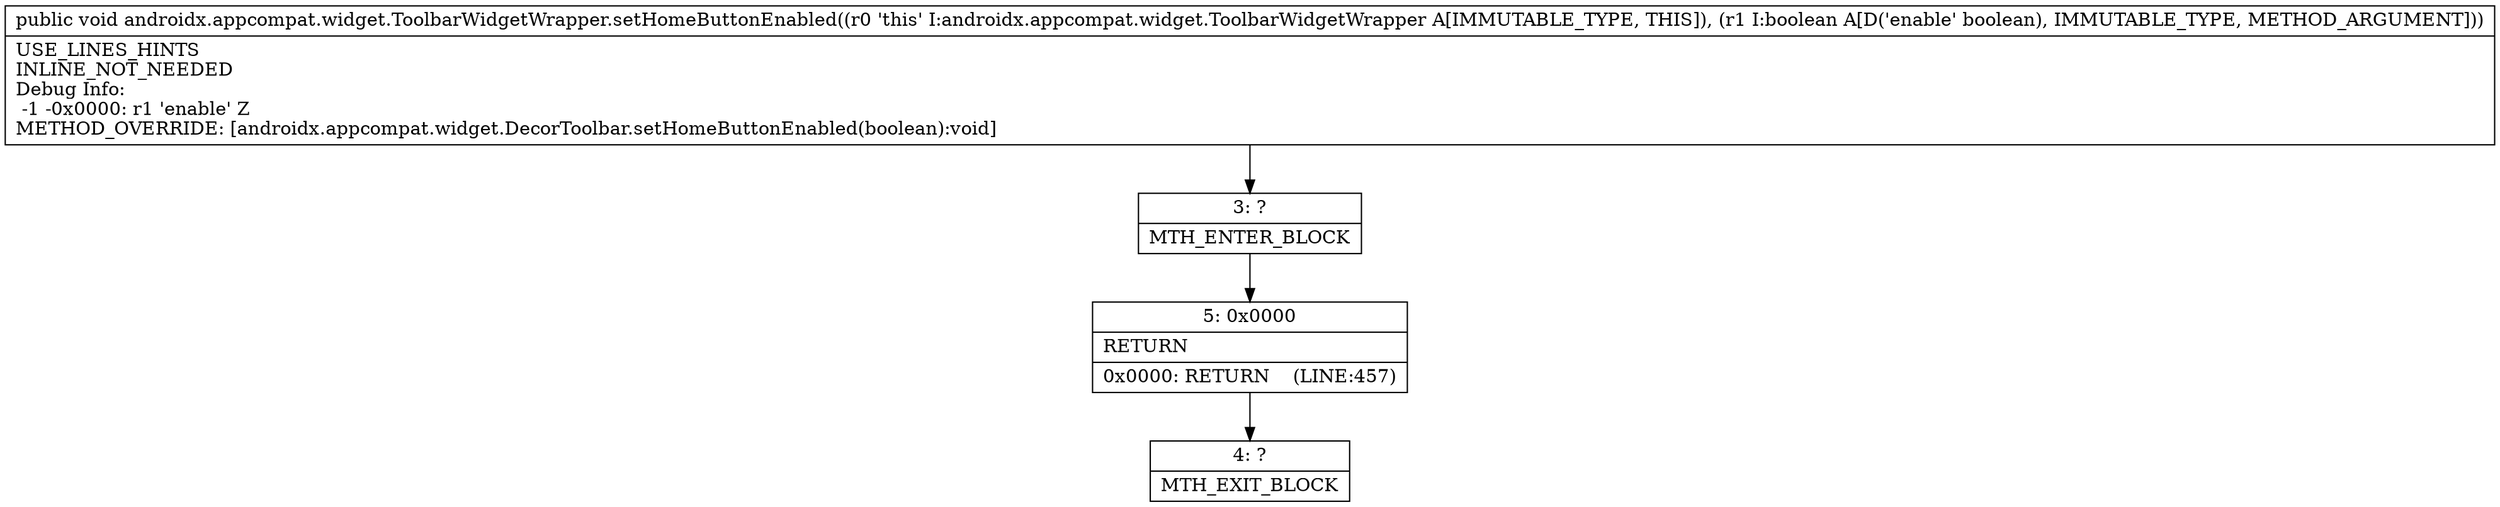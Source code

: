 digraph "CFG forandroidx.appcompat.widget.ToolbarWidgetWrapper.setHomeButtonEnabled(Z)V" {
Node_3 [shape=record,label="{3\:\ ?|MTH_ENTER_BLOCK\l}"];
Node_5 [shape=record,label="{5\:\ 0x0000|RETURN\l|0x0000: RETURN    (LINE:457)\l}"];
Node_4 [shape=record,label="{4\:\ ?|MTH_EXIT_BLOCK\l}"];
MethodNode[shape=record,label="{public void androidx.appcompat.widget.ToolbarWidgetWrapper.setHomeButtonEnabled((r0 'this' I:androidx.appcompat.widget.ToolbarWidgetWrapper A[IMMUTABLE_TYPE, THIS]), (r1 I:boolean A[D('enable' boolean), IMMUTABLE_TYPE, METHOD_ARGUMENT]))  | USE_LINES_HINTS\lINLINE_NOT_NEEDED\lDebug Info:\l  \-1 \-0x0000: r1 'enable' Z\lMETHOD_OVERRIDE: [androidx.appcompat.widget.DecorToolbar.setHomeButtonEnabled(boolean):void]\l}"];
MethodNode -> Node_3;Node_3 -> Node_5;
Node_5 -> Node_4;
}

